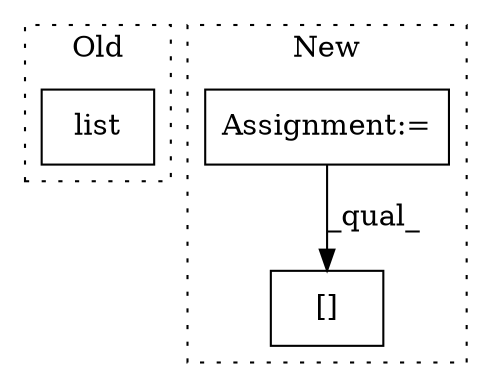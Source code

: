 digraph G {
subgraph cluster0 {
1 [label="list" a="32" s="1206,1220" l="5,1" shape="box"];
label = "Old";
style="dotted";
}
subgraph cluster1 {
2 [label="[]" a="2" s="1794,1806" l="11,1" shape="box"];
3 [label="Assignment:=" a="7" s="1536" l="1" shape="box"];
label = "New";
style="dotted";
}
3 -> 2 [label="_qual_"];
}